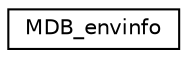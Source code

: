 digraph "Graphical Class Hierarchy"
{
  edge [fontname="Helvetica",fontsize="10",labelfontname="Helvetica",labelfontsize="10"];
  node [fontname="Helvetica",fontsize="10",shape=record];
  rankdir="LR";
  Node0 [label="MDB_envinfo",height=0.2,width=0.4,color="black", fillcolor="white", style="filled",URL="$struct_m_d_b__envinfo.html",tooltip="Information about the environment. "];
}
